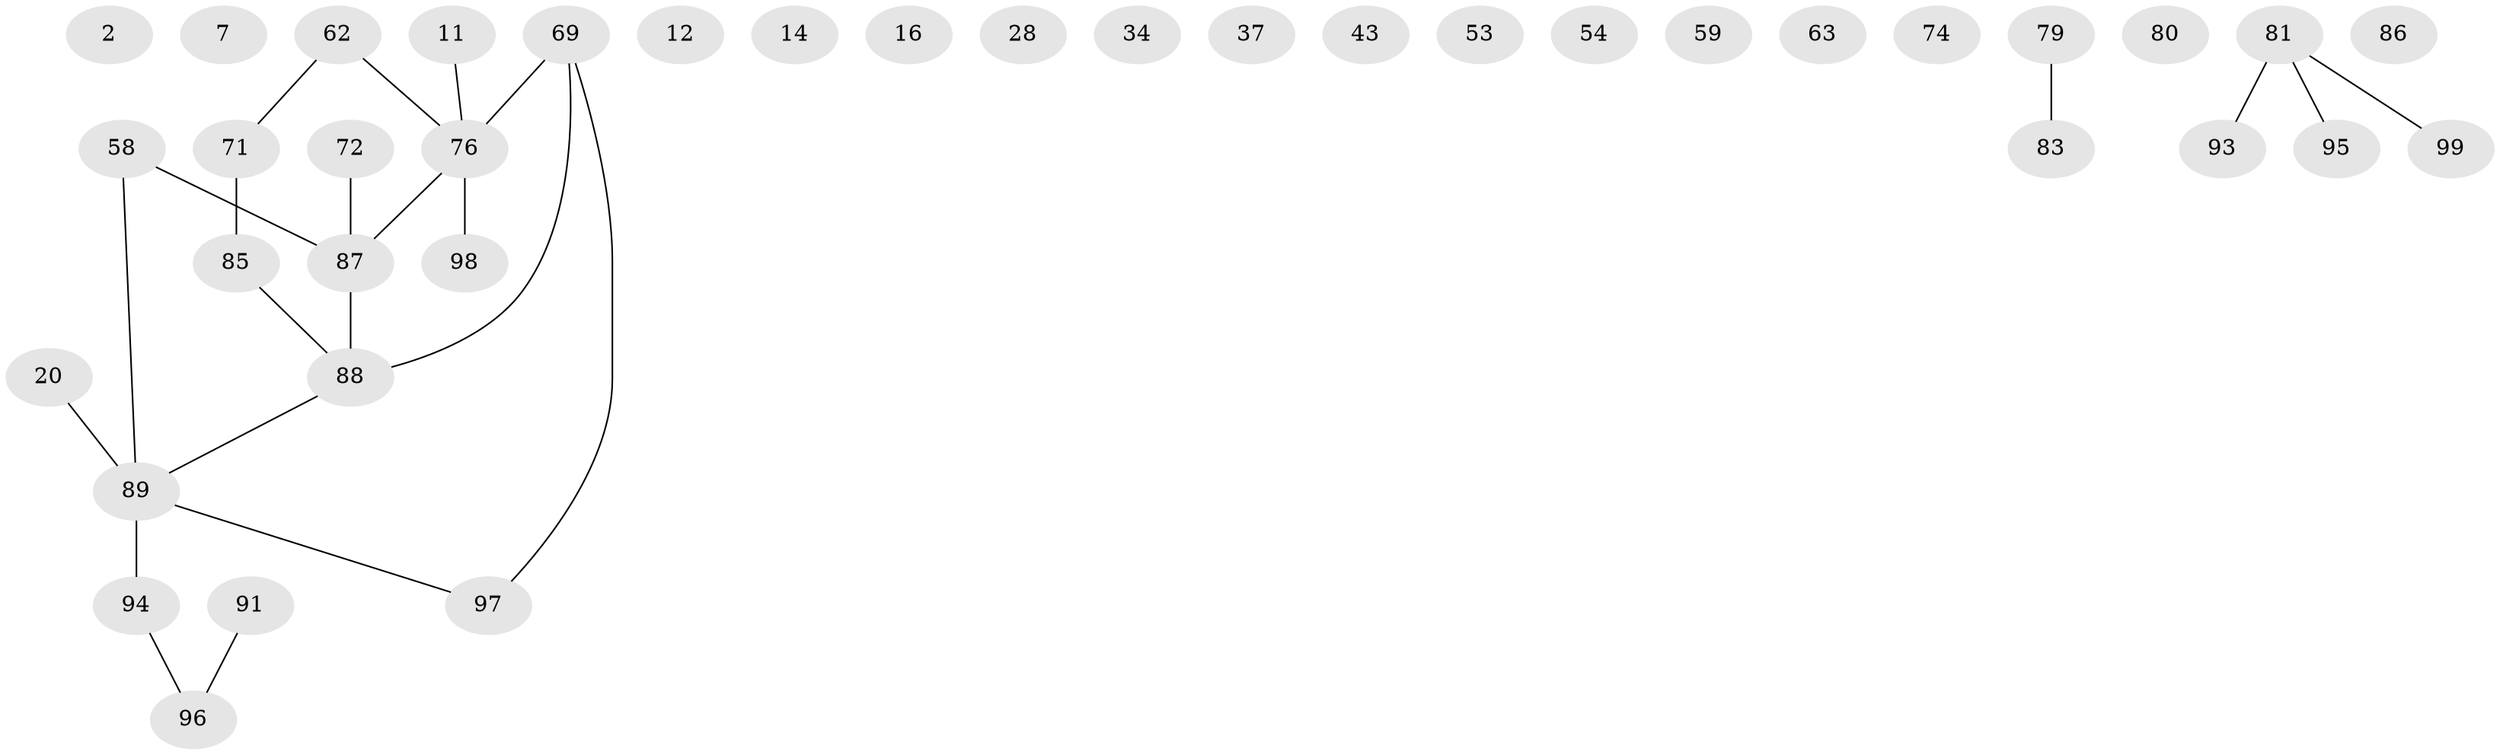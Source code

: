 // original degree distribution, {2: 0.3838383838383838, 0: 0.16161616161616163, 1: 0.2222222222222222, 3: 0.13131313131313133, 4: 0.08080808080808081, 5: 0.010101010101010102, 6: 0.010101010101010102}
// Generated by graph-tools (version 1.1) at 2025/44/03/04/25 21:44:03]
// undirected, 39 vertices, 24 edges
graph export_dot {
graph [start="1"]
  node [color=gray90,style=filled];
  2;
  7;
  11;
  12;
  14;
  16;
  20;
  28;
  34;
  37;
  43;
  53;
  54;
  58 [super="+29+38"];
  59;
  62 [super="+21"];
  63;
  69;
  71 [super="+32"];
  72 [super="+60"];
  74;
  76 [super="+56+51"];
  79 [super="+36"];
  80;
  81 [super="+13+35+68"];
  83 [super="+67"];
  85 [super="+64"];
  86;
  87 [super="+75+82"];
  88 [super="+39+6+25+84"];
  89;
  91;
  93 [super="+92"];
  94 [super="+49+90"];
  95;
  96 [super="+1+45"];
  97 [super="+27+55+70+78"];
  98 [super="+57"];
  99 [super="+47"];
  11 -- 76;
  20 -- 89;
  58 -- 89 [weight=2];
  58 -- 87;
  62 -- 71;
  62 -- 76 [weight=2];
  69 -- 97;
  69 -- 88;
  69 -- 76 [weight=2];
  71 -- 85;
  72 -- 87;
  76 -- 87 [weight=2];
  76 -- 98;
  79 -- 83;
  81 -- 99;
  81 -- 95;
  81 -- 93 [weight=2];
  85 -- 88;
  87 -- 88 [weight=2];
  88 -- 89;
  89 -- 94;
  89 -- 97;
  91 -- 96;
  94 -- 96;
}
